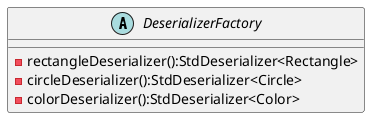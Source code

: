 @startuml
left to right direction

abstract class DeserializerFactory{
    -rectangleDeserializer():StdDeserializer<Rectangle>
    -circleDeserializer():StdDeserializer<Circle>
    -colorDeserializer():StdDeserializer<Color>
}

@enduml